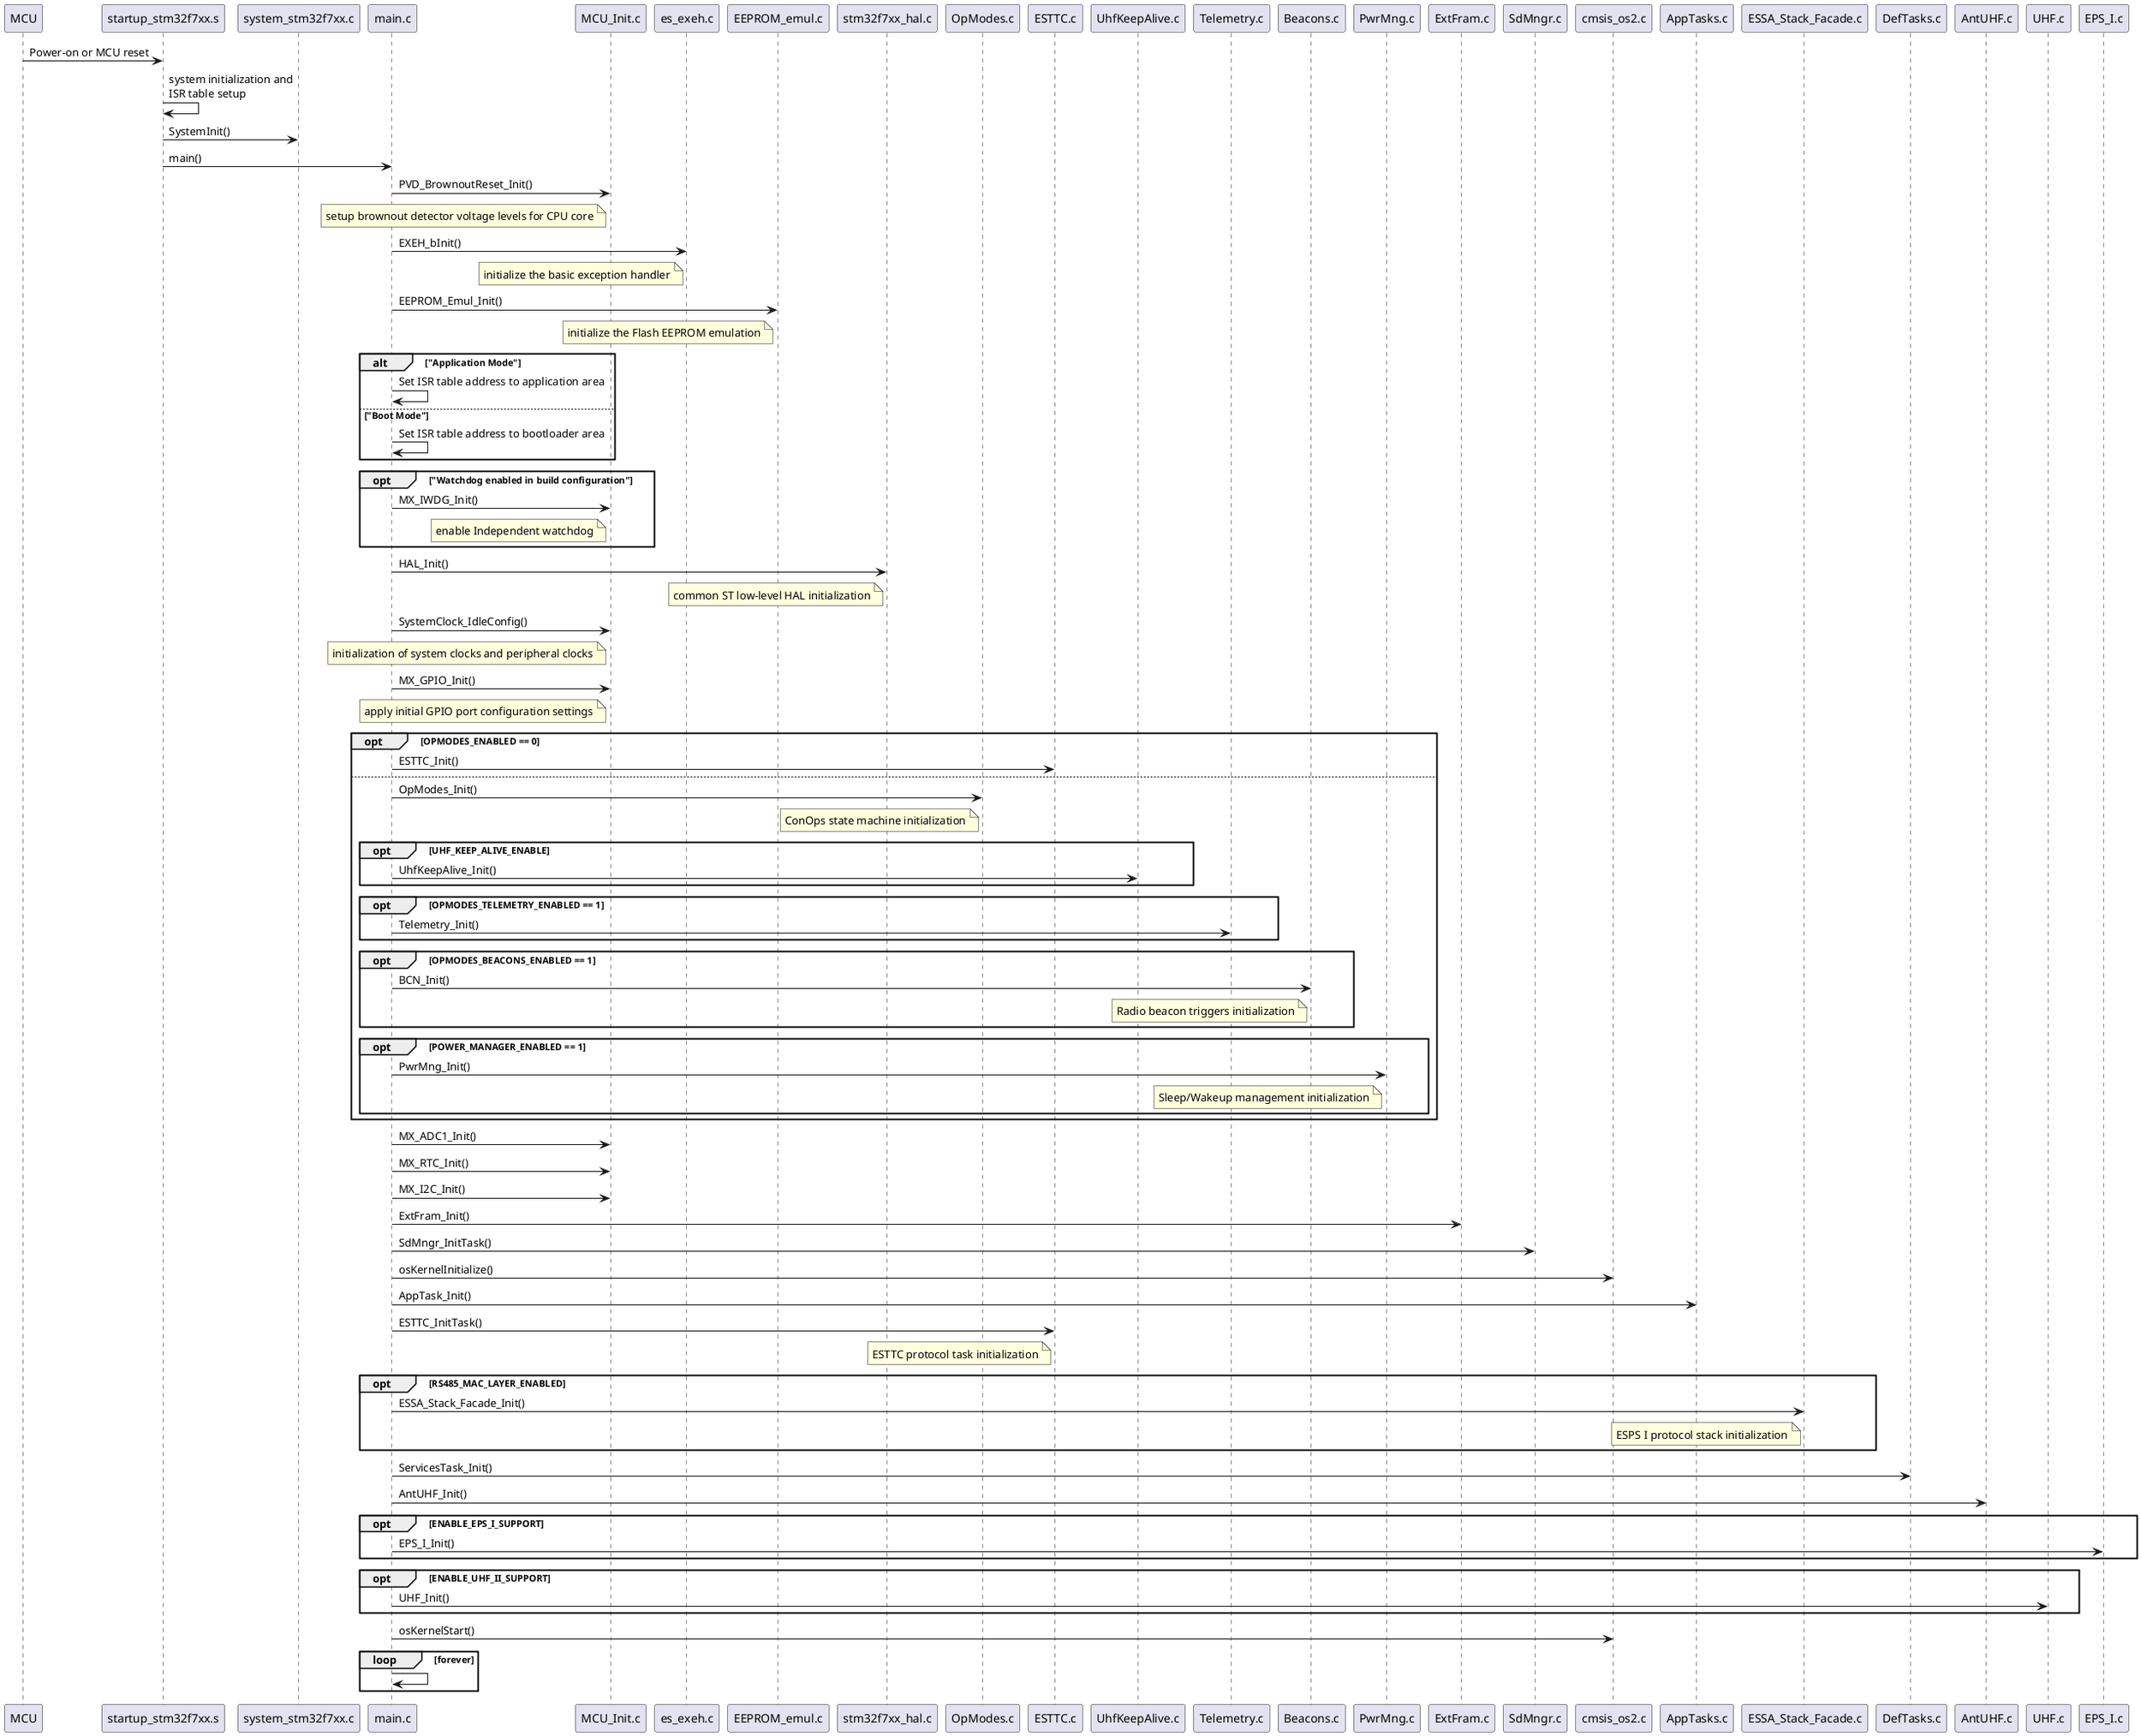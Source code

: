 @startuml

participant MCU
participant Startup as "startup_stm32f7xx.s"
participant SYS as "system_stm32f7xx.c"
participant main as "main.c"
participant MCU_Init as "MCU_Init.c"
participant EXEH as "es_exeh.c"
participant EEPEmul as "EEPROM_emul.c"
participant HAL as "stm32f7xx_hal.c"
participant OpModes as "OpModes.c"
participant ESTTC as "ESTTC.c"
participant UHFKA as "UhfKeepAlive.c"
participant Telem as "Telemetry.c"
participant BCN as "Beacons.c"
participant PWR as "PwrMng.c"
participant FRAM as "ExtFram.c"
participant SD as "SdMngr.c"
participant RTOS as "cmsis_os2.c"
participant APP as "AppTasks.c"
participant ESPS as "ESSA_Stack_Facade.c"
participant DefTasks as "DefTasks.c"
participant AntUHF as "AntUHF.c"
participant UHF as "UHF.c"
participant EPS as "EPS_I.c"

MCU -> Startup: Power-on or MCU reset
Startup -> Startup: system initialization and\nISR table setup
Startup -> SYS: SystemInit()
Startup -> main: main()
main -> MCU_Init: PVD_BrownoutReset_Init()
note left of MCU_Init: setup brownout detector voltage levels for CPU core
main -> EXEH: EXEH_bInit()
note left of EXEH: initialize the basic exception handler
main -> EEPEmul: EEPROM_Emul_Init()
note left of EEPEmul: initialize the Flash EEPROM emulation
alt "Application Mode"
main -> main: Set ISR table address to application area
else "Boot Mode"
main -> main: Set ISR table address to bootloader area
end opt

opt "Watchdog enabled in build configuration"
main -> MCU_Init: MX_IWDG_Init()
note left MCU_Init: enable Independent watchdog
end opt

main -> HAL: HAL_Init()
note left HAL: common ST low-level HAL initialization

main -> MCU_Init: SystemClock_IdleConfig()
note left MCU_Init: initialization of system clocks and peripheral clocks

main -> MCU_Init: MX_GPIO_Init()
note left of MCU_Init: apply initial GPIO port configuration settings

opt OPMODES_ENABLED == 0
    main -> ESTTC: ESTTC_Init()
else
    main -> OpModes: OpModes_Init()
    note left of OpModes: ConOps state machine initialization

    opt UHF_KEEP_ALIVE_ENABLE
    main -> UHFKA: UhfKeepAlive_Init()
    end opt

    opt OPMODES_TELEMETRY_ENABLED == 1
    main -> Telem: Telemetry_Init()
    end opt

    opt OPMODES_BEACONS_ENABLED == 1
    main -> BCN: BCN_Init()
    note left of BCN: Radio beacon triggers initialization
    end opt

    opt POWER_MANAGER_ENABLED == 1
    main -> PWR: PwrMng_Init()
    note left of PWR: Sleep/Wakeup management initialization
    end opt
end opt

main -> MCU_Init: MX_ADC1_Init()
main -> MCU_Init: MX_RTC_Init()
main -> MCU_Init: MX_I2C_Init()
main -> FRAM: ExtFram_Init()

main -> SD: SdMngr_InitTask()

main -> RTOS: osKernelInitialize()

main -> APP: AppTask_Init()

main -> ESTTC: ESTTC_InitTask()
note left of ESTTC: ESTTC protocol task initialization

opt RS485_MAC_LAYER_ENABLED
main -> ESPS: ESSA_Stack_Facade_Init()
note left of ESPS: ESPS I protocol stack initialization
end opt

main -> DefTasks: ServicesTask_Init()
main -> AntUHF: AntUHF_Init()

opt ENABLE_EPS_I_SUPPORT
main -> EPS: EPS_I_Init()
end opt

opt ENABLE_UHF_II_SUPPORT
main -> UHF: UHF_Init()
end opt

main -> RTOS: osKernelStart()

loop forever
main -> main: 
end loop

@enduml